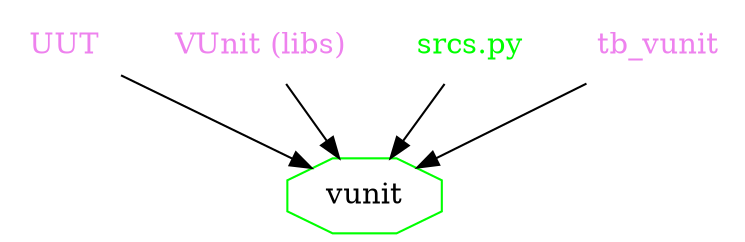 strict digraph {
// Node definitions.
UUT [
shape=plaintext
fontcolor=violet
];
"VUnit (libs)" [
shape=plaintext
fontcolor=violet
];
vunit [
shape=octagon
color=green
];
"srcs.py" [
shape=plaintext
fontcolor=green
];
tb_vunit [
shape=plaintext
fontcolor=violet
];

// Edge definitions.
UUT -> vunit;
"VUnit (libs)" -> vunit;
"srcs.py" -> vunit;
tb_vunit -> vunit;
}